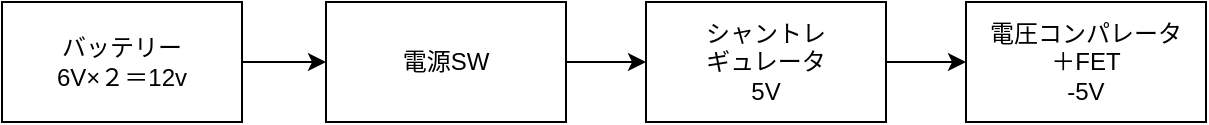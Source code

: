 <mxfile>
    <diagram id="ryqpz2lbVLWv3jawghIo" name="Page-1">
        <mxGraphModel dx="1130" dy="570" grid="1" gridSize="10" guides="1" tooltips="1" connect="1" arrows="1" fold="1" page="1" pageScale="1" pageWidth="850" pageHeight="1100" math="0" shadow="0">
            <root>
                <mxCell id="0"/>
                <mxCell id="1" parent="0"/>
                <mxCell id="3" value="" style="edgeStyle=orthogonalEdgeStyle;html=1;" edge="1" parent="1" source="4" target="6">
                    <mxGeometry relative="1" as="geometry"/>
                </mxCell>
                <mxCell id="4" value="バッテリー&lt;br&gt;6V×２＝12v" style="rounded=0;whiteSpace=wrap;html=1;" vertex="1" parent="1">
                    <mxGeometry x="158" y="80" width="120" height="60" as="geometry"/>
                </mxCell>
                <mxCell id="5" value="" style="edgeStyle=orthogonalEdgeStyle;html=1;" edge="1" parent="1" source="6" target="8">
                    <mxGeometry relative="1" as="geometry"/>
                </mxCell>
                <mxCell id="6" value="電源SW" style="whiteSpace=wrap;html=1;rounded=0;" vertex="1" parent="1">
                    <mxGeometry x="320" y="80" width="120" height="60" as="geometry"/>
                </mxCell>
                <mxCell id="7" style="edgeStyle=orthogonalEdgeStyle;html=1;exitX=1;exitY=0.5;exitDx=0;exitDy=0;entryX=0;entryY=0.5;entryDx=0;entryDy=0;" edge="1" parent="1" source="8" target="9">
                    <mxGeometry relative="1" as="geometry"/>
                </mxCell>
                <mxCell id="8" value="シャントレ&lt;br&gt;ギュレータ&lt;br&gt;5V" style="whiteSpace=wrap;html=1;rounded=0;" vertex="1" parent="1">
                    <mxGeometry x="480" y="80" width="120" height="60" as="geometry"/>
                </mxCell>
                <mxCell id="9" value="電圧コンパレータ&lt;br&gt;＋FET&lt;br&gt;-5V" style="whiteSpace=wrap;html=1;rounded=0;" vertex="1" parent="1">
                    <mxGeometry x="640" y="80" width="120" height="60" as="geometry"/>
                </mxCell>
            </root>
        </mxGraphModel>
    </diagram>
</mxfile>